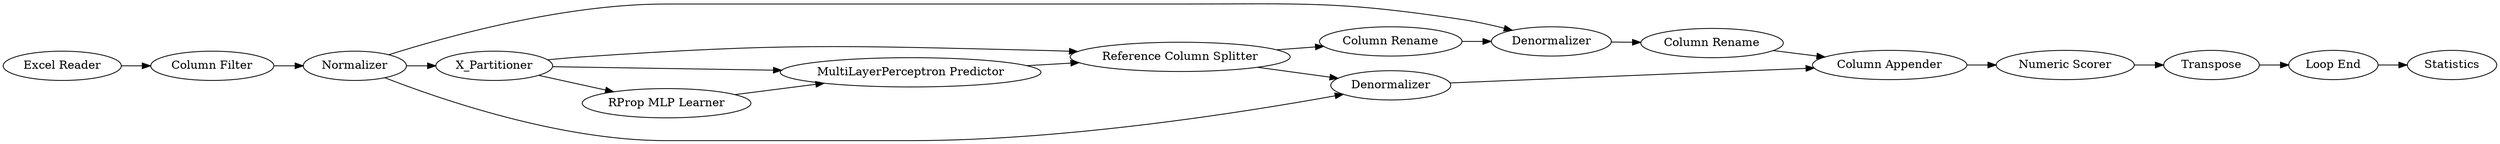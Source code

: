 digraph {
	"6738187044635703347_23" [label="Column Filter"]
	"6738187044635703347_27" [label="Reference Column Splitter"]
	"6738187044635703347_31" [label="Column Rename"]
	"6738187044635703347_30" [label="Column Rename"]
	"6738187044635703347_34" [label="Excel Reader"]
	"6738187044635703347_59" [label=Transpose]
	"6738187044635703347_81" [label=X_Partitioner]
	"6738187044635703347_33" [label="Numeric Scorer"]
	"6738187044635703347_80" [label=Statistics]
	"6738187044635703347_32" [label="Column Appender"]
	"6738187044635703347_24" [label="RProp MLP Learner"]
	"6738187044635703347_72" [label="Loop End"]
	"6738187044635703347_26" [label=Normalizer]
	"6738187044635703347_29" [label=Denormalizer]
	"6738187044635703347_28" [label=Denormalizer]
	"6738187044635703347_25" [label="MultiLayerPerceptron Predictor"]
	"6738187044635703347_30" -> "6738187044635703347_29"
	"6738187044635703347_26" -> "6738187044635703347_81"
	"6738187044635703347_28" -> "6738187044635703347_32"
	"6738187044635703347_24" -> "6738187044635703347_25"
	"6738187044635703347_26" -> "6738187044635703347_28"
	"6738187044635703347_81" -> "6738187044635703347_25"
	"6738187044635703347_72" -> "6738187044635703347_80"
	"6738187044635703347_32" -> "6738187044635703347_33"
	"6738187044635703347_33" -> "6738187044635703347_59"
	"6738187044635703347_81" -> "6738187044635703347_24"
	"6738187044635703347_59" -> "6738187044635703347_72"
	"6738187044635703347_29" -> "6738187044635703347_31"
	"6738187044635703347_81" -> "6738187044635703347_27"
	"6738187044635703347_25" -> "6738187044635703347_27"
	"6738187044635703347_34" -> "6738187044635703347_23"
	"6738187044635703347_23" -> "6738187044635703347_26"
	"6738187044635703347_27" -> "6738187044635703347_28"
	"6738187044635703347_27" -> "6738187044635703347_30"
	"6738187044635703347_26" -> "6738187044635703347_29"
	"6738187044635703347_31" -> "6738187044635703347_32"
	rankdir=LR
}
